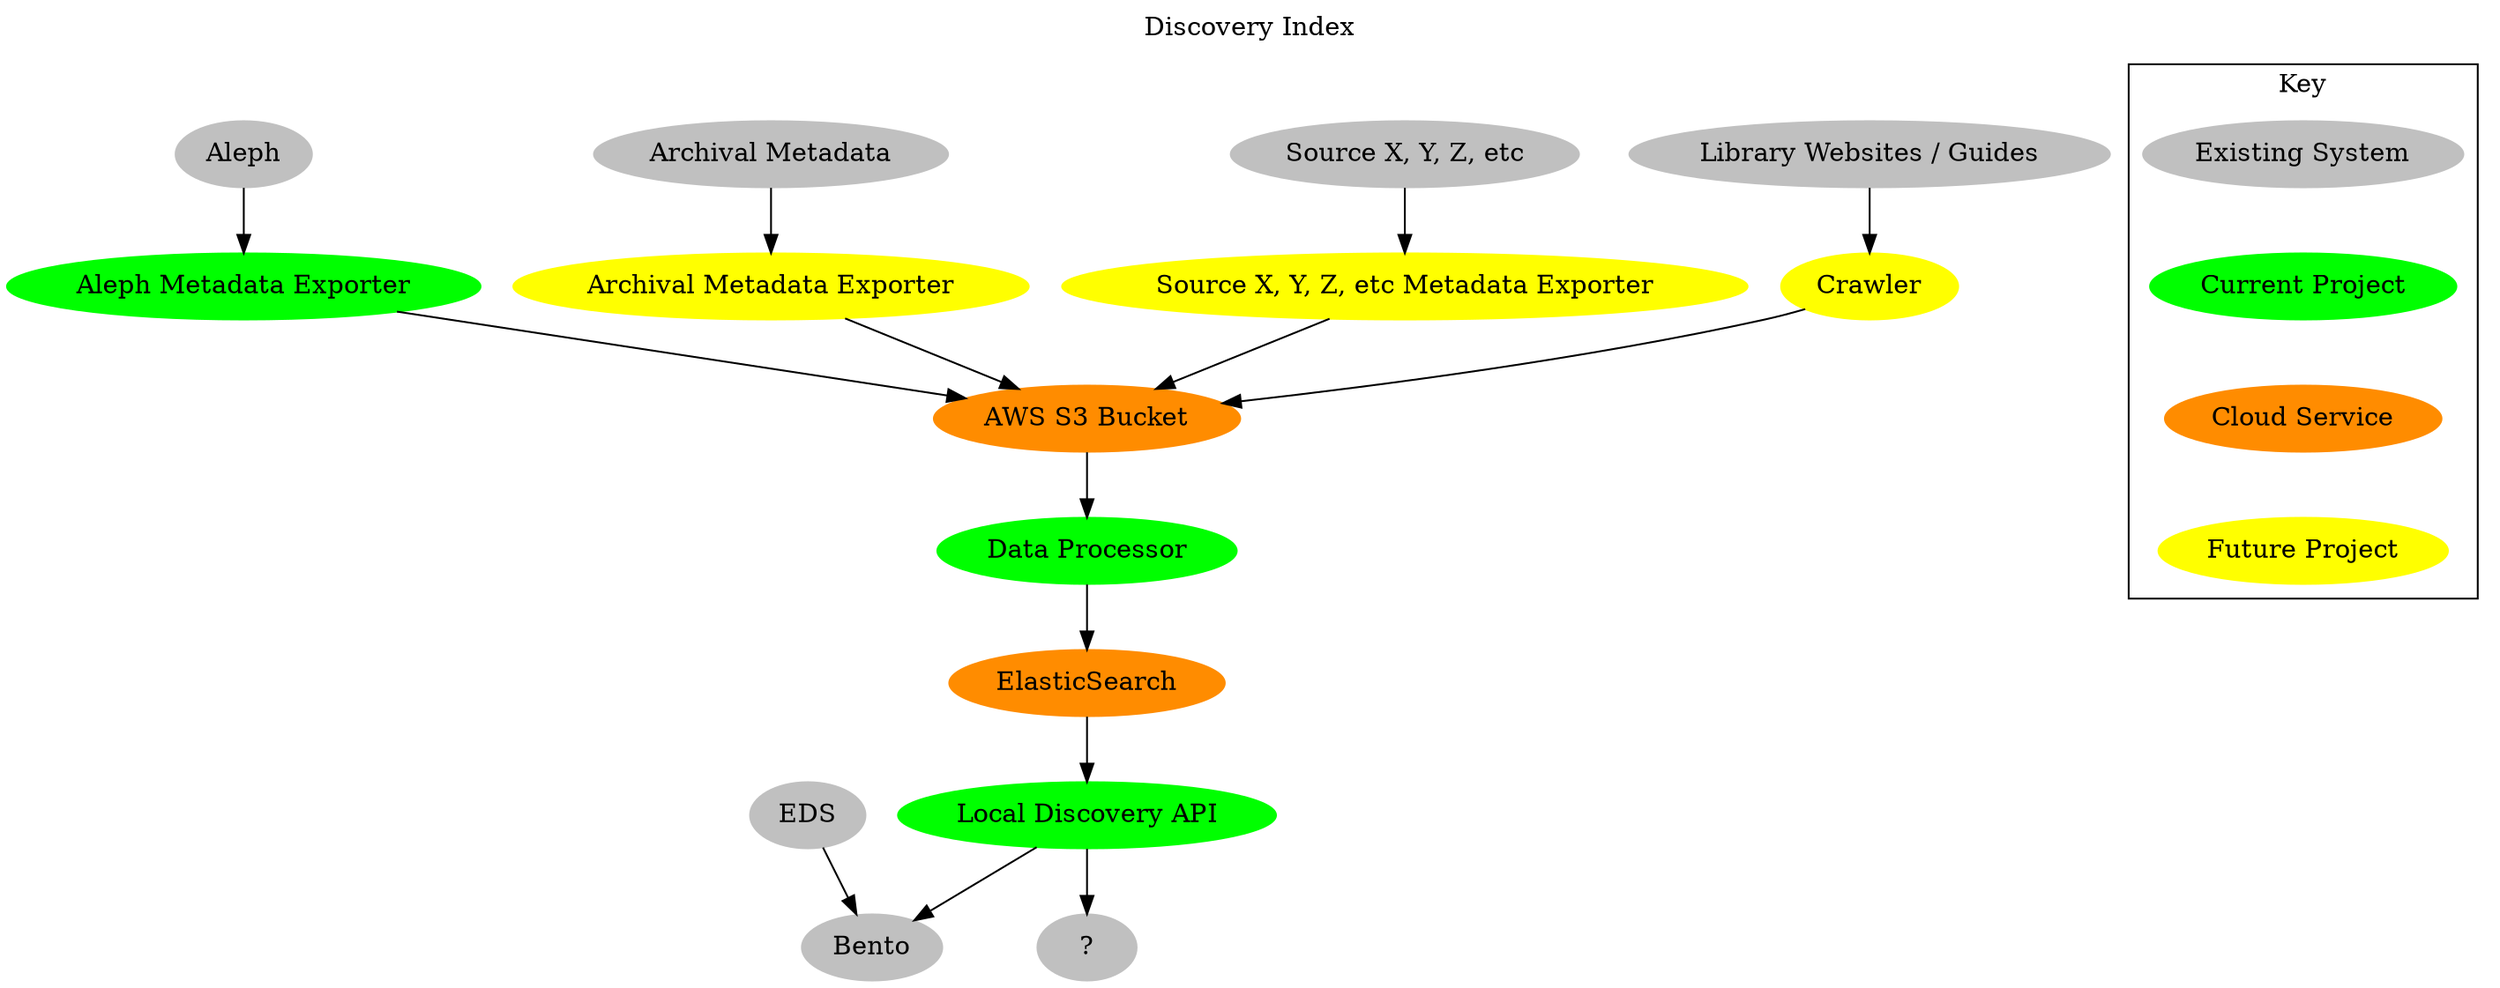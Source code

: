 // dot docs/charts/dip_overview.dot -Tpng > docs/charts/dip_overview.png
// requires installation of GraphViz (brew install graphviz, or
// http://www.graphviz.org/Download..php if that doesn't work)

digraph G {
  label="Discovery Index";
  labelloc=t;
  node [style=filled];

  aleph[label="Aleph", color=grey]
  alephExporter[label="Aleph Metadata Exporter", color=green]
  s3[label="AWS S3 Bucket", color=darkorange]
  processor[label="Data Processor", color=green]
  index[label="ElasticSearch", color=darkorange]
  archives[label="Archival Metadata", color=grey]
  archivesExporter[label="Archival Metadata Exporter", color=yellow]
  futureData[label="Source X, Y, Z, etc", color=grey]
  futureExporter[label="Source X, Y, Z, etc Metadata Exporter", color=yellow]
  websites[label="Library Websites / Guides", color=grey]
  websitesCrawler[label="Crawler", color=yellow]
  api[label="Local Discovery API", color=green]
  eds[label="EDS", color=grey]
  bento[label="Bento", color=grey]
  magic[label="?", color=grey]

  aleph -> alephExporter
  alephExporter -> s3

  s3 -> processor
  processor -> index

  archives -> archivesExporter
  archivesExporter -> s3

  futureData -> futureExporter
  futureExporter -> s3

  websites -> websitesCrawler
  websitesCrawler -> s3

  index -> api
  api -> bento
  api -> magic

  eds -> bento

  subgraph clusterLegend {
    label="Key";
    {
     k4[label="Future Project", color=yellow];
     k3[label="Cloud Service", color=darkorange];
     k2[label="Current Project", color=green];
     k1[label="Existing System", color=grey];
     k1 -> k2 -> k3 -> k4 [style=invis]
     }
  }

}
